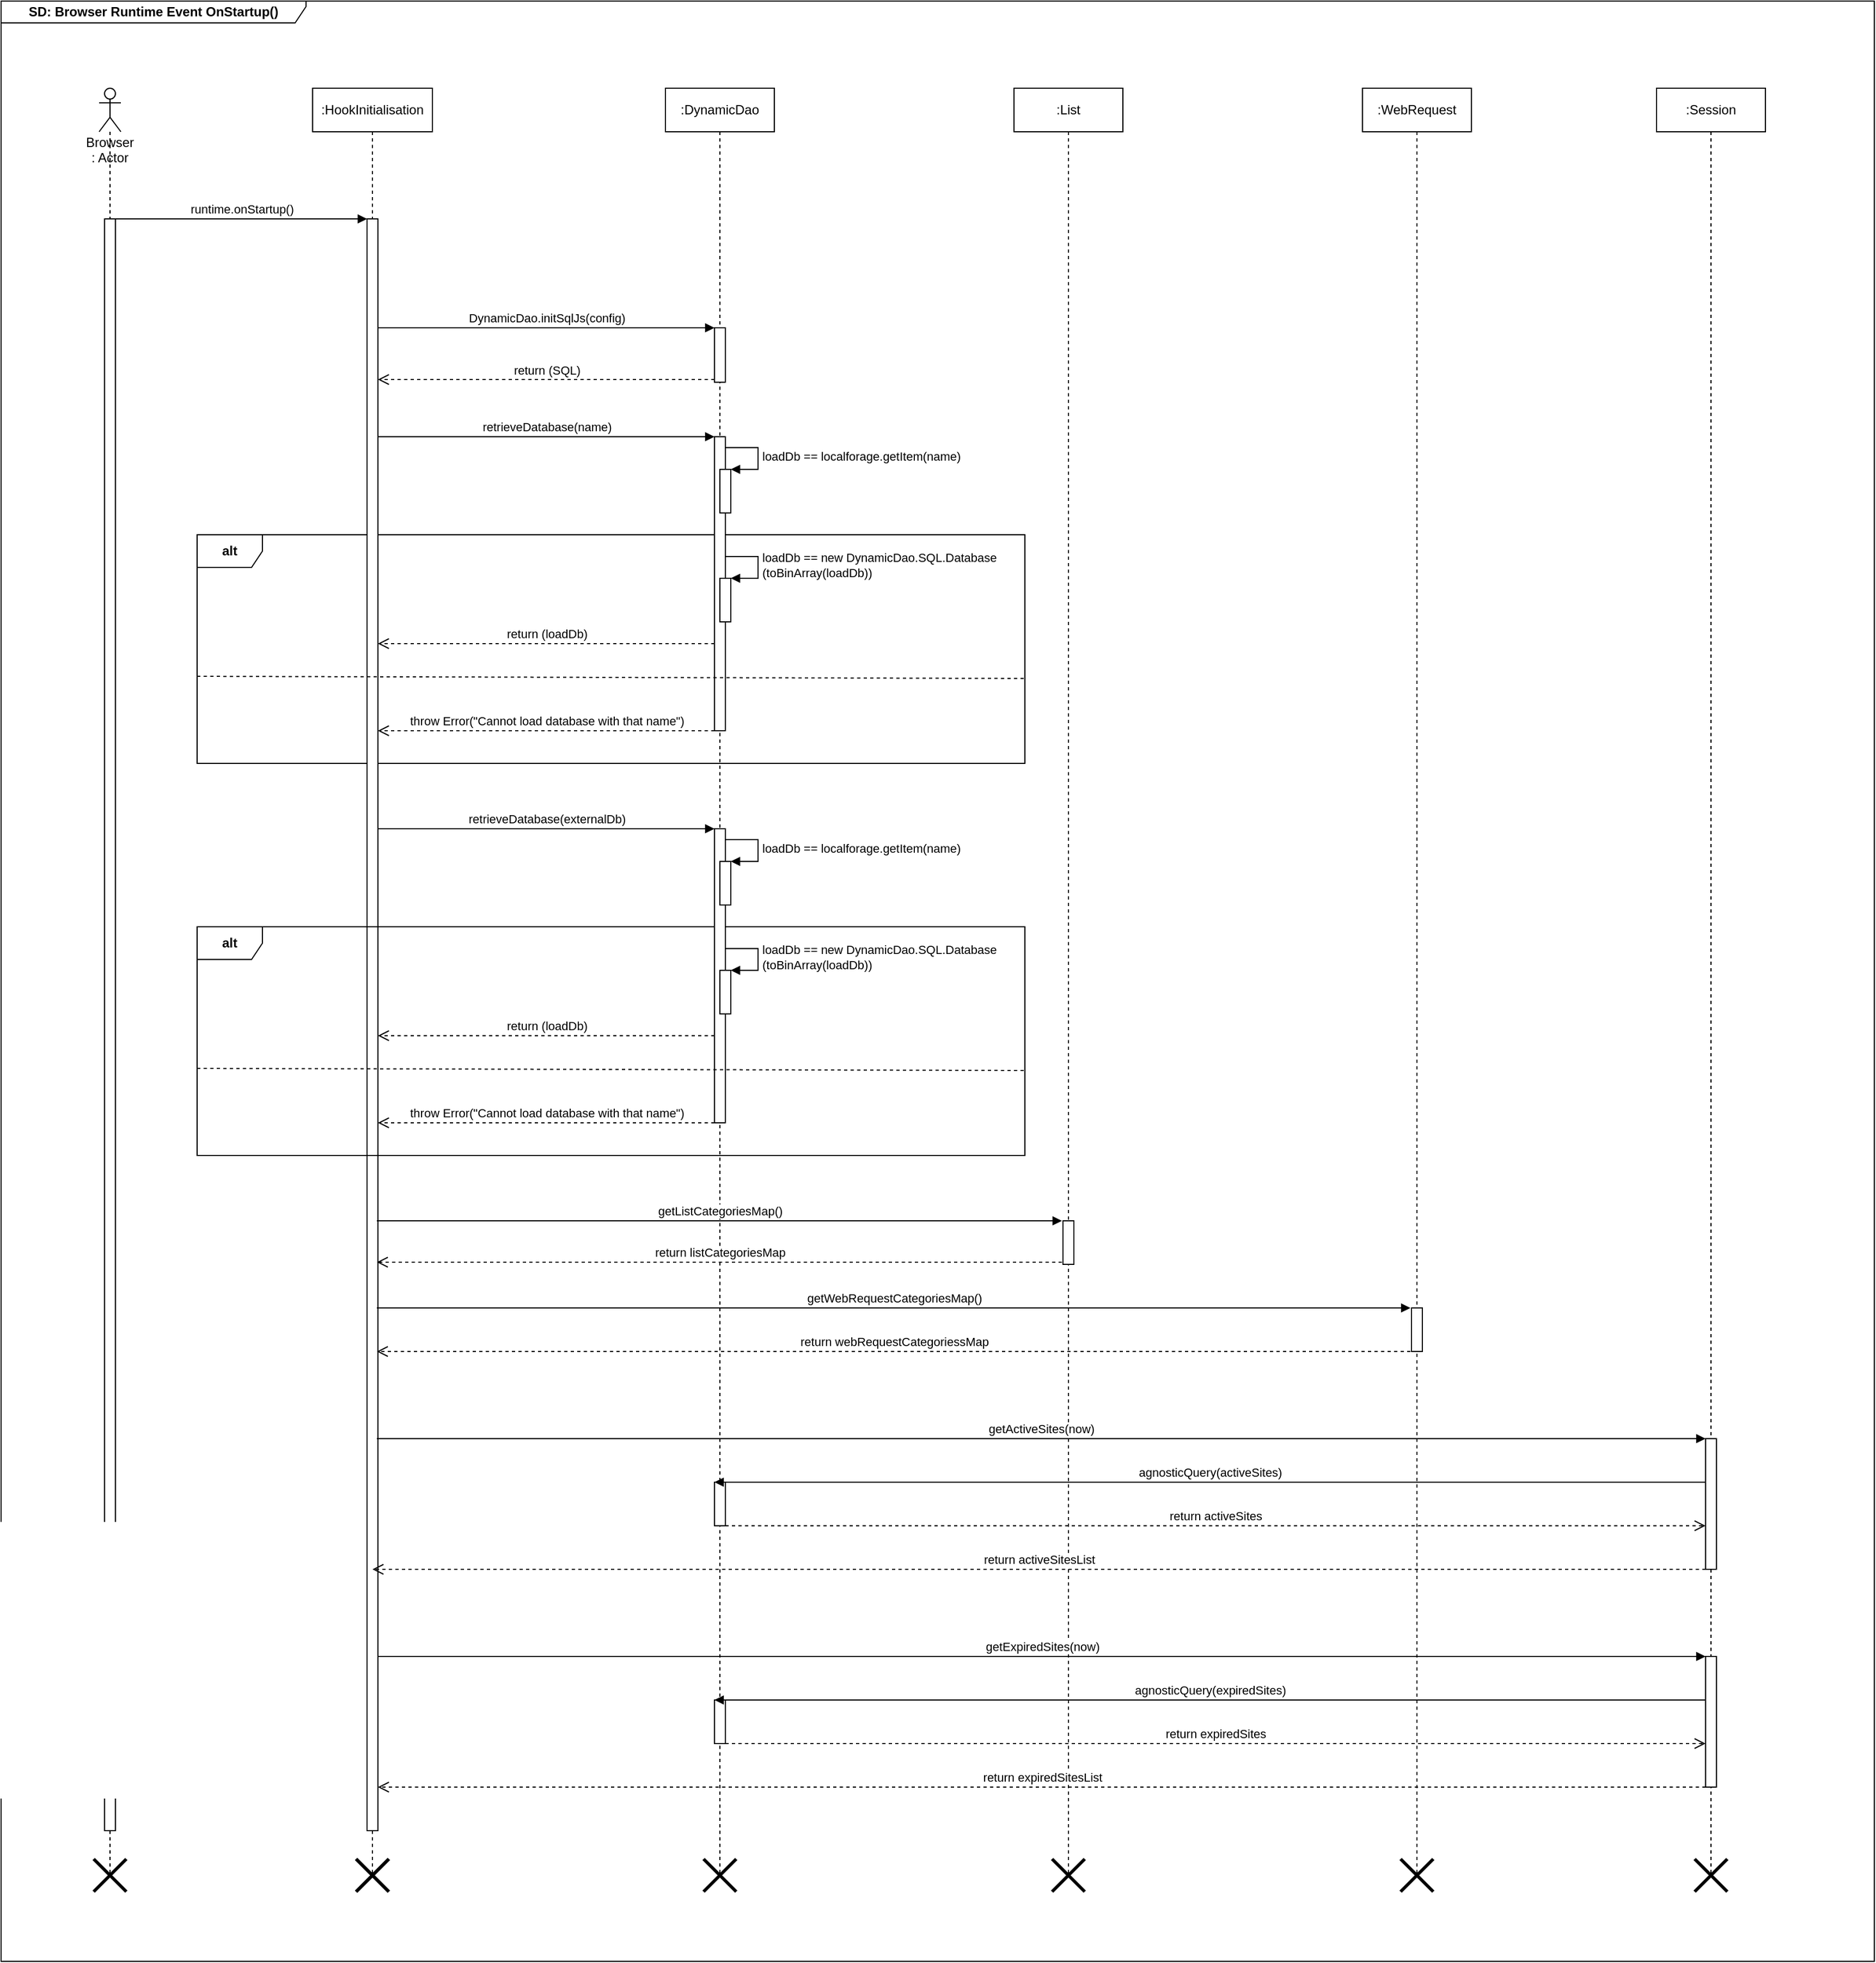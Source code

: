 <mxfile version="14.5.1" type="device"><diagram id="45GLdvzrKXEzPoDMzMQW" name="Page-1"><mxGraphModel dx="3555" dy="2040" grid="1" gridSize="10" guides="1" tooltips="1" connect="1" arrows="1" fold="1" page="1" pageScale="1" pageWidth="827" pageHeight="1169" math="0" shadow="0"><root><mxCell id="0"/><mxCell id="1" parent="0"/><mxCell id="bi3nICmwng_bKFykkZd0-1" value=":WebRequest" style="shape=umlLifeline;perimeter=lifelinePerimeter;whiteSpace=wrap;html=1;container=1;collapsible=0;recursiveResize=0;outlineConnect=0;noLabel=0;" parent="1" vertex="1"><mxGeometry x="2050" y="80" width="100" height="1640" as="geometry"/></mxCell><mxCell id="bi3nICmwng_bKFykkZd0-2" value="list == parseDataFromRemoteCSV(sourceURL)" style="edgeStyle=orthogonalEdgeStyle;html=1;align=left;spacingLeft=2;endArrow=block;rounded=0;entryX=1;entryY=0;" parent="bi3nICmwng_bKFykkZd0-1" edge="1"><mxGeometry relative="1" as="geometry"><mxPoint x="55" y="2710" as="sourcePoint"/><Array as="points"><mxPoint x="85" y="2710"/></Array></mxGeometry></mxCell><mxCell id="bi3nICmwng_bKFykkZd0-3" value=":List" style="shape=umlLifeline;perimeter=lifelinePerimeter;whiteSpace=wrap;html=1;container=1;collapsible=0;recursiveResize=0;outlineConnect=0;noLabel=0;" parent="1" vertex="1"><mxGeometry x="1730" y="80" width="100" height="1640" as="geometry"/></mxCell><mxCell id="bi3nICmwng_bKFykkZd0-4" value="&lt;b&gt;alt&lt;/b&gt;" style="shape=umlFrame;whiteSpace=wrap;html=1;" parent="1" vertex="1"><mxGeometry x="980" y="490" width="760" height="210" as="geometry"/></mxCell><mxCell id="bi3nICmwng_bKFykkZd0-5" value="&lt;b&gt;SD: Browser Runtime Event OnStartup()&lt;/b&gt;" style="shape=umlFrame;whiteSpace=wrap;html=1;width=280;height=20;" parent="1" vertex="1"><mxGeometry x="800" width="1720" height="1800" as="geometry"/></mxCell><mxCell id="bi3nICmwng_bKFykkZd0-6" value=":DynamicDao" style="shape=umlLifeline;perimeter=lifelinePerimeter;whiteSpace=wrap;html=1;container=1;collapsible=0;recursiveResize=0;outlineConnect=0;" parent="1" vertex="1"><mxGeometry x="1410" y="80" width="100" height="1640" as="geometry"/></mxCell><mxCell id="bi3nICmwng_bKFykkZd0-7" value="" style="html=1;points=[];perimeter=orthogonalPerimeter;" parent="bi3nICmwng_bKFykkZd0-6" vertex="1"><mxGeometry x="45" y="220" width="10" height="50" as="geometry"/></mxCell><mxCell id="bi3nICmwng_bKFykkZd0-8" value="" style="html=1;points=[];perimeter=orthogonalPerimeter;" parent="bi3nICmwng_bKFykkZd0-6" vertex="1"><mxGeometry x="45" y="320" width="10" height="270" as="geometry"/></mxCell><mxCell id="bi3nICmwng_bKFykkZd0-9" value="" style="html=1;points=[];perimeter=orthogonalPerimeter;" parent="bi3nICmwng_bKFykkZd0-6" vertex="1"><mxGeometry x="45" y="1280" width="10" height="40" as="geometry"/></mxCell><mxCell id="bi3nICmwng_bKFykkZd0-10" value=":HookInitialisation" style="shape=umlLifeline;perimeter=lifelinePerimeter;whiteSpace=wrap;html=1;container=1;collapsible=0;recursiveResize=0;outlineConnect=0;" parent="1" vertex="1"><mxGeometry x="1086" y="80" width="110" height="1640" as="geometry"/></mxCell><mxCell id="bi3nICmwng_bKFykkZd0-11" value="" style="points=[];perimeter=orthogonalPerimeter;rounded=0;shadow=0;strokeWidth=1;" parent="bi3nICmwng_bKFykkZd0-10" vertex="1"><mxGeometry x="50" y="120" width="10" height="1480" as="geometry"/></mxCell><mxCell id="bi3nICmwng_bKFykkZd0-12" value="Browser : Actor" style="shape=umlLifeline;participant=umlActor;perimeter=lifelinePerimeter;whiteSpace=wrap;html=1;container=1;collapsible=0;recursiveResize=0;verticalAlign=top;spacingTop=36;outlineConnect=0;" parent="1" vertex="1"><mxGeometry x="890" y="80" width="20" height="1640" as="geometry"/></mxCell><mxCell id="bi3nICmwng_bKFykkZd0-13" value="" style="points=[];perimeter=orthogonalPerimeter;rounded=0;shadow=0;strokeWidth=1;" parent="bi3nICmwng_bKFykkZd0-12" vertex="1"><mxGeometry x="5" y="120" width="10" height="1480" as="geometry"/></mxCell><mxCell id="bi3nICmwng_bKFykkZd0-14" value="runtime.onStartup()" style="html=1;verticalAlign=bottom;endArrow=block;" parent="1" target="bi3nICmwng_bKFykkZd0-11" edge="1"><mxGeometry relative="1" as="geometry"><mxPoint x="905" y="200" as="sourcePoint"/><mxPoint x="1080" y="190" as="targetPoint"/></mxGeometry></mxCell><mxCell id="bi3nICmwng_bKFykkZd0-15" value="DynamicDao.initSqlJs(config)" style="html=1;verticalAlign=bottom;endArrow=block;entryX=0;entryY=0;" parent="1" source="bi3nICmwng_bKFykkZd0-11" target="bi3nICmwng_bKFykkZd0-7" edge="1"><mxGeometry relative="1" as="geometry"><mxPoint x="1205.324" y="300" as="sourcePoint"/></mxGeometry></mxCell><mxCell id="bi3nICmwng_bKFykkZd0-16" value="return (SQL)" style="html=1;verticalAlign=bottom;endArrow=open;dashed=1;endSize=8;exitX=0;exitY=0.95;" parent="1" source="bi3nICmwng_bKFykkZd0-7" target="bi3nICmwng_bKFykkZd0-11" edge="1"><mxGeometry relative="1" as="geometry"><mxPoint x="1385" y="376" as="targetPoint"/></mxGeometry></mxCell><mxCell id="bi3nICmwng_bKFykkZd0-17" value="retrieveDatabase(name)" style="html=1;verticalAlign=bottom;endArrow=block;entryX=0;entryY=0;" parent="1" target="bi3nICmwng_bKFykkZd0-8" edge="1"><mxGeometry relative="1" as="geometry"><mxPoint x="1146" y="400.0" as="sourcePoint"/></mxGeometry></mxCell><mxCell id="bi3nICmwng_bKFykkZd0-18" value="" style="html=1;points=[];perimeter=orthogonalPerimeter;" parent="1" vertex="1"><mxGeometry x="1460" y="430" width="10" height="40" as="geometry"/></mxCell><mxCell id="bi3nICmwng_bKFykkZd0-19" value="loadDb == localforage.getItem(name)" style="edgeStyle=orthogonalEdgeStyle;html=1;align=left;spacingLeft=2;endArrow=block;rounded=0;entryX=1;entryY=0;" parent="1" target="bi3nICmwng_bKFykkZd0-18" edge="1"><mxGeometry relative="1" as="geometry"><mxPoint x="1465" y="410" as="sourcePoint"/><Array as="points"><mxPoint x="1495" y="410"/></Array></mxGeometry></mxCell><mxCell id="bi3nICmwng_bKFykkZd0-20" value="throw Error(&quot;Cannot load database with that name&quot;)" style="html=1;verticalAlign=bottom;endArrow=open;dashed=1;endSize=8;" parent="1" edge="1"><mxGeometry relative="1" as="geometry"><mxPoint x="1146" y="670" as="targetPoint"/><mxPoint x="1455" y="670" as="sourcePoint"/><Array as="points"><mxPoint x="1290" y="670"/></Array></mxGeometry></mxCell><mxCell id="bi3nICmwng_bKFykkZd0-21" value="" style="html=1;points=[];perimeter=orthogonalPerimeter;" parent="1" vertex="1"><mxGeometry x="1460" y="530" width="10" height="40" as="geometry"/></mxCell><mxCell id="bi3nICmwng_bKFykkZd0-22" value="loadDb == new DynamicDao.SQL.Database&lt;br&gt;(toBinArray(loadDb))" style="edgeStyle=orthogonalEdgeStyle;html=1;align=left;spacingLeft=2;endArrow=block;rounded=0;entryX=1;entryY=0;" parent="1" target="bi3nICmwng_bKFykkZd0-21" edge="1"><mxGeometry relative="1" as="geometry"><mxPoint x="1465" y="510" as="sourcePoint"/><Array as="points"><mxPoint x="1495" y="510"/></Array></mxGeometry></mxCell><mxCell id="bi3nICmwng_bKFykkZd0-23" value="return (loadDb)" style="html=1;verticalAlign=bottom;endArrow=open;dashed=1;endSize=8;" parent="1" edge="1"><mxGeometry relative="1" as="geometry"><mxPoint x="1146" y="590" as="targetPoint"/><mxPoint x="1455" y="590" as="sourcePoint"/><Array as="points"><mxPoint x="1290" y="590"/></Array></mxGeometry></mxCell><mxCell id="bi3nICmwng_bKFykkZd0-24" value="" style="endArrow=none;dashed=1;html=1;" parent="1" edge="1"><mxGeometry width="50" height="50" relative="1" as="geometry"><mxPoint x="980" y="620" as="sourcePoint"/><mxPoint x="1740" y="622" as="targetPoint"/></mxGeometry></mxCell><mxCell id="bi3nICmwng_bKFykkZd0-25" value="&lt;b&gt;alt&lt;/b&gt;" style="shape=umlFrame;whiteSpace=wrap;html=1;" parent="1" vertex="1"><mxGeometry x="980" y="850" width="760" height="210" as="geometry"/></mxCell><mxCell id="bi3nICmwng_bKFykkZd0-26" value="" style="html=1;points=[];perimeter=orthogonalPerimeter;" parent="1" vertex="1"><mxGeometry x="1455" y="760" width="10" height="270" as="geometry"/></mxCell><mxCell id="bi3nICmwng_bKFykkZd0-27" value="retrieveDatabase(externalDb)" style="html=1;verticalAlign=bottom;endArrow=block;entryX=0;entryY=0;" parent="1" target="bi3nICmwng_bKFykkZd0-26" edge="1"><mxGeometry relative="1" as="geometry"><mxPoint x="1146" y="760.0" as="sourcePoint"/></mxGeometry></mxCell><mxCell id="bi3nICmwng_bKFykkZd0-28" value="" style="html=1;points=[];perimeter=orthogonalPerimeter;" parent="1" vertex="1"><mxGeometry x="1460" y="790" width="10" height="40" as="geometry"/></mxCell><mxCell id="bi3nICmwng_bKFykkZd0-29" value="loadDb == localforage.getItem(name)" style="edgeStyle=orthogonalEdgeStyle;html=1;align=left;spacingLeft=2;endArrow=block;rounded=0;entryX=1;entryY=0;" parent="1" target="bi3nICmwng_bKFykkZd0-28" edge="1"><mxGeometry relative="1" as="geometry"><mxPoint x="1465" y="770" as="sourcePoint"/><Array as="points"><mxPoint x="1495" y="770"/></Array></mxGeometry></mxCell><mxCell id="bi3nICmwng_bKFykkZd0-30" value="throw Error(&quot;Cannot load database with that name&quot;)" style="html=1;verticalAlign=bottom;endArrow=open;dashed=1;endSize=8;" parent="1" edge="1"><mxGeometry relative="1" as="geometry"><mxPoint x="1146" y="1030" as="targetPoint"/><mxPoint x="1455" y="1030" as="sourcePoint"/><Array as="points"><mxPoint x="1290" y="1030"/></Array></mxGeometry></mxCell><mxCell id="bi3nICmwng_bKFykkZd0-31" value="" style="html=1;points=[];perimeter=orthogonalPerimeter;" parent="1" vertex="1"><mxGeometry x="1460" y="890" width="10" height="40" as="geometry"/></mxCell><mxCell id="bi3nICmwng_bKFykkZd0-32" value="loadDb == new DynamicDao.SQL.Database&lt;br&gt;(toBinArray(loadDb))" style="edgeStyle=orthogonalEdgeStyle;html=1;align=left;spacingLeft=2;endArrow=block;rounded=0;entryX=1;entryY=0;" parent="1" target="bi3nICmwng_bKFykkZd0-31" edge="1"><mxGeometry relative="1" as="geometry"><mxPoint x="1465" y="870" as="sourcePoint"/><Array as="points"><mxPoint x="1495" y="870"/></Array></mxGeometry></mxCell><mxCell id="bi3nICmwng_bKFykkZd0-33" value="return (loadDb)" style="html=1;verticalAlign=bottom;endArrow=open;dashed=1;endSize=8;" parent="1" edge="1"><mxGeometry relative="1" as="geometry"><mxPoint x="1146" y="950" as="targetPoint"/><mxPoint x="1455" y="950" as="sourcePoint"/><Array as="points"><mxPoint x="1290" y="950"/></Array></mxGeometry></mxCell><mxCell id="bi3nICmwng_bKFykkZd0-34" value="" style="endArrow=none;dashed=1;html=1;" parent="1" edge="1"><mxGeometry width="50" height="50" relative="1" as="geometry"><mxPoint x="980" y="980" as="sourcePoint"/><mxPoint x="1740" y="982" as="targetPoint"/></mxGeometry></mxCell><mxCell id="bi3nICmwng_bKFykkZd0-35" value="getListCategoriesMap()" style="html=1;verticalAlign=bottom;endArrow=block;entryX=0;entryY=0;" parent="1" edge="1"><mxGeometry relative="1" as="geometry"><mxPoint x="1145" y="1120" as="sourcePoint"/><mxPoint x="1774" y="1120" as="targetPoint"/></mxGeometry></mxCell><mxCell id="bi3nICmwng_bKFykkZd0-36" value="return listCategoriesMap" style="html=1;verticalAlign=bottom;endArrow=open;dashed=1;endSize=8;exitX=0;exitY=0.95;" parent="1" edge="1"><mxGeometry relative="1" as="geometry"><mxPoint x="1145" y="1158" as="targetPoint"/><mxPoint x="1774" y="1158" as="sourcePoint"/></mxGeometry></mxCell><mxCell id="bi3nICmwng_bKFykkZd0-37" value="getWebRequestCategoriesMap()" style="html=1;verticalAlign=bottom;endArrow=block;" parent="1" edge="1"><mxGeometry relative="1" as="geometry"><mxPoint x="1145" y="1200" as="sourcePoint"/><mxPoint x="2094" y="1200" as="targetPoint"/></mxGeometry></mxCell><mxCell id="bi3nICmwng_bKFykkZd0-38" value="return webRequestCategoriessMap" style="html=1;verticalAlign=bottom;endArrow=open;dashed=1;endSize=8;" parent="1" edge="1"><mxGeometry relative="1" as="geometry"><mxPoint x="1145" y="1240" as="targetPoint"/><mxPoint x="2094" y="1240" as="sourcePoint"/><Array as="points"><mxPoint x="1439" y="1240"/></Array></mxGeometry></mxCell><mxCell id="bi3nICmwng_bKFykkZd0-39" value="" style="html=1;points=[];perimeter=orthogonalPerimeter;" parent="1" vertex="1"><mxGeometry x="1775" y="1120" width="10" height="40" as="geometry"/></mxCell><mxCell id="bi3nICmwng_bKFykkZd0-40" value="" style="html=1;points=[];perimeter=orthogonalPerimeter;" parent="1" vertex="1"><mxGeometry x="2095" y="1200" width="10" height="40" as="geometry"/></mxCell><mxCell id="bi3nICmwng_bKFykkZd0-41" value=":Session" style="shape=umlLifeline;perimeter=lifelinePerimeter;whiteSpace=wrap;html=1;container=1;collapsible=0;recursiveResize=0;outlineConnect=0;noLabel=0;" parent="1" vertex="1"><mxGeometry x="2320" y="80" width="100" height="1640" as="geometry"/></mxCell><mxCell id="bi3nICmwng_bKFykkZd0-42" value="list == parseDataFromRemoteCSV(sourceURL)" style="edgeStyle=orthogonalEdgeStyle;html=1;align=left;spacingLeft=2;endArrow=block;rounded=0;entryX=1;entryY=0;" parent="bi3nICmwng_bKFykkZd0-41" edge="1"><mxGeometry relative="1" as="geometry"><mxPoint x="55" y="2710" as="sourcePoint"/><Array as="points"><mxPoint x="85" y="2710"/></Array></mxGeometry></mxCell><mxCell id="bi3nICmwng_bKFykkZd0-43" value="" style="html=1;points=[];perimeter=orthogonalPerimeter;" parent="bi3nICmwng_bKFykkZd0-41" vertex="1"><mxGeometry x="45" y="1240" width="10" height="120" as="geometry"/></mxCell><mxCell id="bi3nICmwng_bKFykkZd0-44" value="" style="html=1;points=[];perimeter=orthogonalPerimeter;" parent="bi3nICmwng_bKFykkZd0-41" vertex="1"><mxGeometry x="45" y="1440" width="10" height="120" as="geometry"/></mxCell><mxCell id="bi3nICmwng_bKFykkZd0-45" value="getActiveSites(now)" style="html=1;verticalAlign=bottom;endArrow=block;" parent="1" target="bi3nICmwng_bKFykkZd0-43" edge="1"><mxGeometry relative="1" as="geometry"><mxPoint x="1145" y="1320" as="sourcePoint"/><mxPoint x="2290" y="1330" as="targetPoint"/></mxGeometry></mxCell><mxCell id="bi3nICmwng_bKFykkZd0-46" value="return activeSitesList" style="html=1;verticalAlign=bottom;endArrow=open;dashed=1;endSize=8;" parent="1" source="bi3nICmwng_bKFykkZd0-43" target="bi3nICmwng_bKFykkZd0-10" edge="1"><mxGeometry relative="1" as="geometry"><mxPoint x="1145" y="1360" as="targetPoint"/><mxPoint x="2094" y="1360" as="sourcePoint"/><Array as="points"><mxPoint x="1440" y="1440"/></Array></mxGeometry></mxCell><mxCell id="bi3nICmwng_bKFykkZd0-47" value="getExpiredSites(now)" style="html=1;verticalAlign=bottom;endArrow=block;" parent="1" target="bi3nICmwng_bKFykkZd0-44" edge="1"><mxGeometry relative="1" as="geometry"><mxPoint x="1146" y="1520" as="sourcePoint"/><mxPoint x="2290" y="1500" as="targetPoint"/><Array as="points"><mxPoint x="2330" y="1520"/></Array></mxGeometry></mxCell><mxCell id="bi3nICmwng_bKFykkZd0-48" value="return expiredSitesList" style="html=1;verticalAlign=bottom;endArrow=open;dashed=1;endSize=8;" parent="1" source="bi3nICmwng_bKFykkZd0-44" target="bi3nICmwng_bKFykkZd0-11" edge="1"><mxGeometry relative="1" as="geometry"><mxPoint x="1146" y="1560" as="targetPoint"/><mxPoint x="2104" y="1530" as="sourcePoint"/><Array as="points"><mxPoint x="1449" y="1640"/></Array></mxGeometry></mxCell><mxCell id="bi3nICmwng_bKFykkZd0-49" value="agnosticQuery(activeSites)" style="html=1;verticalAlign=bottom;endArrow=block;entryX=0;entryY=0;" parent="1" source="bi3nICmwng_bKFykkZd0-43" edge="1"><mxGeometry relative="1" as="geometry"><mxPoint x="2300" y="1360" as="sourcePoint"/><mxPoint x="1455" y="1360" as="targetPoint"/><Array as="points"><mxPoint x="1520" y="1360"/></Array></mxGeometry></mxCell><mxCell id="bi3nICmwng_bKFykkZd0-50" value="return activeSites" style="html=1;verticalAlign=bottom;endArrow=open;dashed=1;endSize=8;" parent="1" source="bi3nICmwng_bKFykkZd0-9" target="bi3nICmwng_bKFykkZd0-43" edge="1"><mxGeometry relative="1" as="geometry"><mxPoint x="2290" y="1380" as="targetPoint"/><mxPoint x="1530" y="1380" as="sourcePoint"/><Array as="points"><mxPoint x="1520" y="1400"/></Array></mxGeometry></mxCell><mxCell id="bi3nICmwng_bKFykkZd0-51" value="" style="html=1;points=[];perimeter=orthogonalPerimeter;" parent="1" vertex="1"><mxGeometry x="1455" y="1560" width="10" height="40" as="geometry"/></mxCell><mxCell id="bi3nICmwng_bKFykkZd0-52" value="agnosticQuery(expiredSites)" style="html=1;verticalAlign=bottom;endArrow=block;entryX=0;entryY=0;" parent="1" edge="1"><mxGeometry relative="1" as="geometry"><mxPoint x="2365" y="1560" as="sourcePoint"/><mxPoint x="1455" y="1560" as="targetPoint"/><Array as="points"><mxPoint x="1520" y="1560"/></Array></mxGeometry></mxCell><mxCell id="bi3nICmwng_bKFykkZd0-53" value="return expiredSites" style="html=1;verticalAlign=bottom;endArrow=open;dashed=1;endSize=8;" parent="1" source="bi3nICmwng_bKFykkZd0-51" edge="1"><mxGeometry relative="1" as="geometry"><mxPoint x="2365" y="1600" as="targetPoint"/><mxPoint x="1530" y="1580" as="sourcePoint"/><Array as="points"><mxPoint x="1520" y="1600"/></Array></mxGeometry></mxCell><mxCell id="bi3nICmwng_bKFykkZd0-54" value="" style="shape=umlDestroy;whiteSpace=wrap;html=1;strokeWidth=3;" parent="1" vertex="1"><mxGeometry x="2085" y="1706" width="30" height="30" as="geometry"/></mxCell><mxCell id="bi3nICmwng_bKFykkZd0-55" value="" style="shape=umlDestroy;whiteSpace=wrap;html=1;strokeWidth=3;" parent="1" vertex="1"><mxGeometry x="1765" y="1706" width="30" height="30" as="geometry"/></mxCell><mxCell id="bi3nICmwng_bKFykkZd0-56" value="" style="shape=umlDestroy;whiteSpace=wrap;html=1;strokeWidth=3;" parent="1" vertex="1"><mxGeometry x="1445" y="1706" width="30" height="30" as="geometry"/></mxCell><mxCell id="bi3nICmwng_bKFykkZd0-57" value="" style="shape=umlDestroy;whiteSpace=wrap;html=1;strokeWidth=3;" parent="1" vertex="1"><mxGeometry x="1126" y="1706" width="30" height="30" as="geometry"/></mxCell><mxCell id="bi3nICmwng_bKFykkZd0-58" value="" style="shape=umlDestroy;whiteSpace=wrap;html=1;strokeWidth=3;" parent="1" vertex="1"><mxGeometry x="1126" y="1706" width="30" height="30" as="geometry"/></mxCell><mxCell id="bi3nICmwng_bKFykkZd0-59" value="" style="shape=umlDestroy;whiteSpace=wrap;html=1;strokeWidth=3;" parent="1" vertex="1"><mxGeometry x="885" y="1706" width="30" height="30" as="geometry"/></mxCell><mxCell id="bi3nICmwng_bKFykkZd0-60" value="" style="shape=umlDestroy;whiteSpace=wrap;html=1;strokeWidth=3;" parent="1" vertex="1"><mxGeometry x="2355" y="1706" width="30" height="30" as="geometry"/></mxCell></root></mxGraphModel></diagram></mxfile>